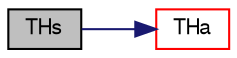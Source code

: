 digraph "THs"
{
  bgcolor="transparent";
  edge [fontname="FreeSans",fontsize="10",labelfontname="FreeSans",labelfontsize="10"];
  node [fontname="FreeSans",fontsize="10",shape=record];
  rankdir="LR";
  Node343 [label="THs",height=0.2,width=0.4,color="black", fillcolor="grey75", style="filled", fontcolor="black"];
  Node343 -> Node344 [color="midnightblue",fontsize="10",style="solid",fontname="FreeSans"];
  Node344 [label="THa",height=0.2,width=0.4,color="red",URL="$a30390.html#ad45be4f7cb43ea8af2260a0cfd74c75d",tooltip="Temperature from absolute enthalpy. "];
}
